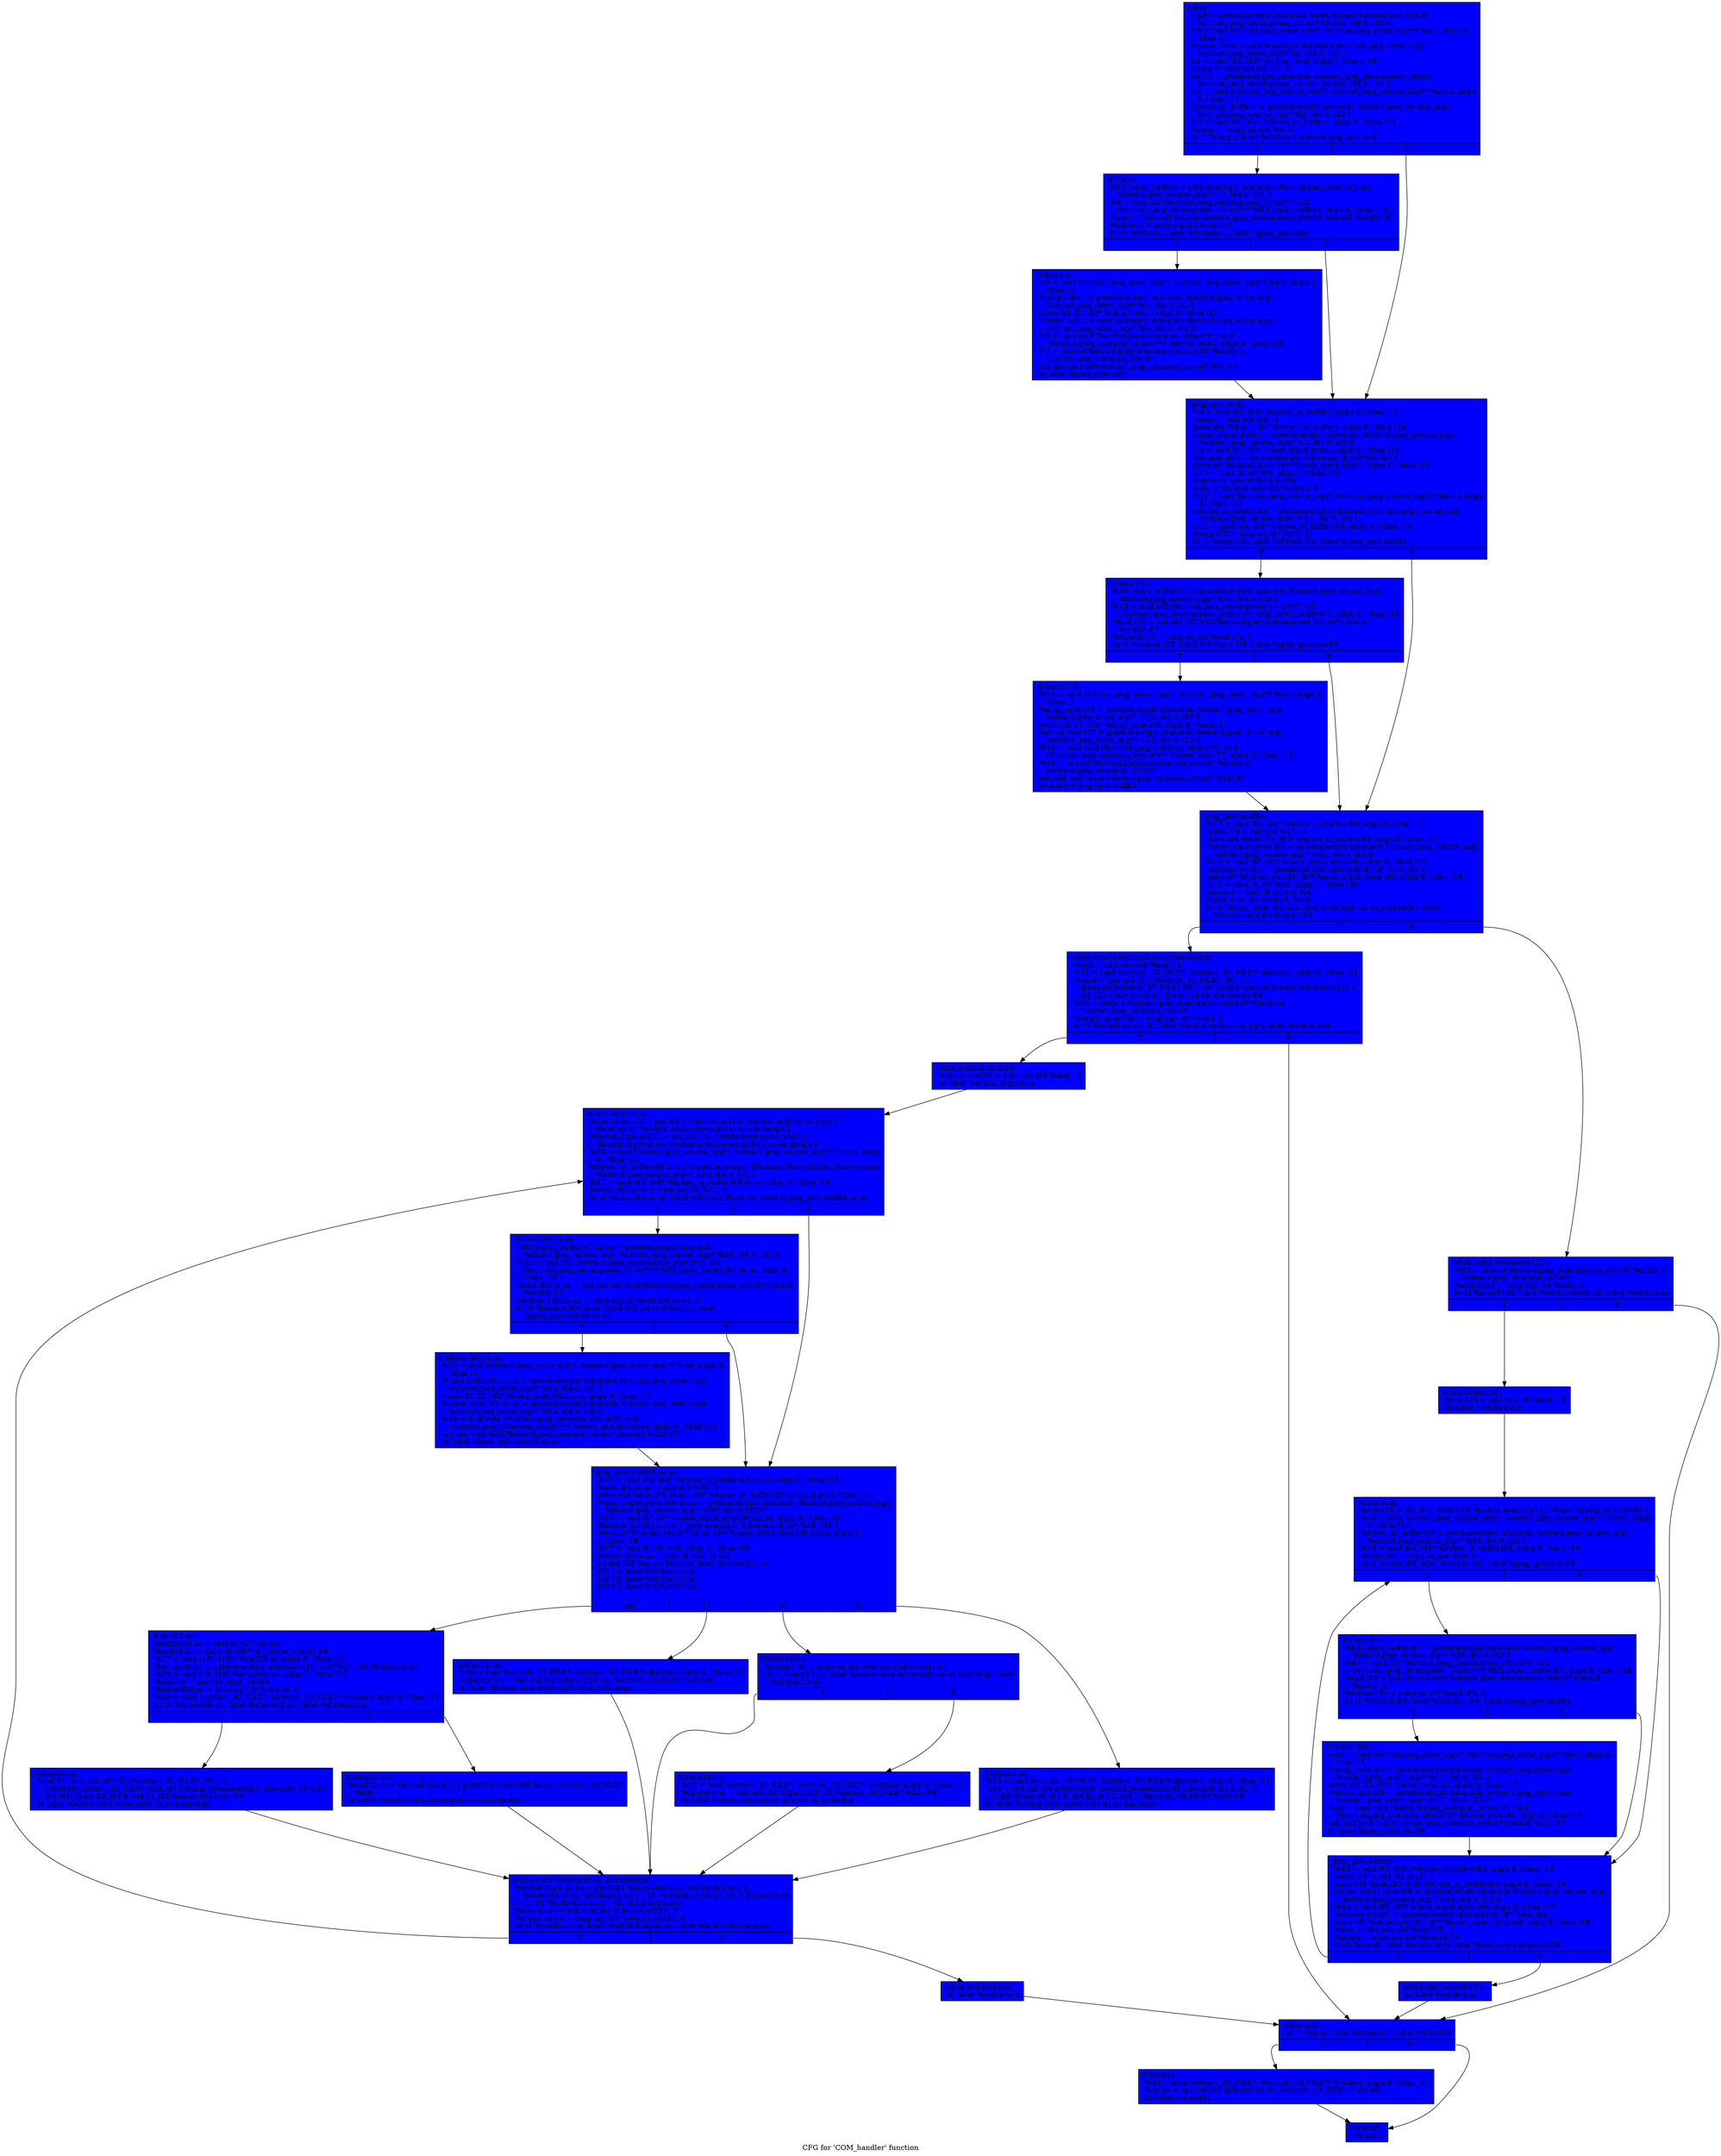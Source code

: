 digraph "CFG for 'COM_handler' function" {
	label="CFG for 'COM_handler' function";

	Node0x4fec9b0 [shape=record, style = filled, fillcolor = blue, label="{entry:\l  %err = getelementptr inbounds %struct.jpeg_decompress_struct,\l... %struct.jpeg_decompress_struct* %cinfo, i64 0, i32 0\l  %0 = load %struct.jpeg_error_mgr*, %struct.jpeg_error_mgr** %err, align 8,\l... !tbaa !2\l  %trace_level = getelementptr inbounds %struct.jpeg_error_mgr,\l... %struct.jpeg_error_mgr* %0, i64 0, i32 7\l  %1 = load i32, i32* %trace_level, align 4, !tbaa !10\l  %cmp = icmp sgt i32 %1, 0\l  %src.i = getelementptr inbounds %struct.jpeg_decompress_struct,\l... %struct.jpeg_decompress_struct* %cinfo, i64 0, i32 5\l  %2 = load %struct.jpeg_source_mgr*, %struct.jpeg_source_mgr** %src.i, align\l... 8, !tbaa !13\l  %bytes_in_buffer.i = getelementptr inbounds %struct.jpeg_source_mgr,\l... %struct.jpeg_source_mgr* %2, i64 0, i32 1\l  %3 = load i64, i64* %bytes_in_buffer.i, align 8, !tbaa !14\l  %cmp.i = icmp eq i64 %3, 0\l  br i1 %cmp.i, label %if.then.i, label %jpeg_getc.exit\l|{<s0>T|<s1>F}}"];
	Node0x4fec9b0:s0 -> Node0x4fed1e0;
	Node0x4fec9b0:s1 -> Node0x4fed230;
	Node0x4fed1e0 [shape=record, style = filled, fillcolor = blue, label="{if.then.i:                                        \l  %fill_input_buffer.i = getelementptr inbounds %struct.jpeg_source_mgr,\l... %struct.jpeg_source_mgr* %2, i64 0, i32 3\l  %4 = load i32 (%struct.jpeg_decompress_struct*)*, i32\l... (%struct.jpeg_decompress_struct*)** %fill_input_buffer.i, align 8, !tbaa !16\l  %call.i = tail call i32 %4(%struct.jpeg_decompress_struct* nonnull %cinfo) #7\l  %tobool.i = icmp eq i32 %call.i, 0\l  br i1 %tobool.i, label %if.then1.i, label %jpeg_getc.exit\l|{<s0>T|<s1>F}}"];
	Node0x4fed1e0:s0 -> Node0x4fec8b0;
	Node0x4fed1e0:s1 -> Node0x4fed230;
	Node0x4fec8b0 [shape=record, style = filled, fillcolor = blue, label="{if.then1.i:                                       \l  %5 = load %struct.jpeg_error_mgr*, %struct.jpeg_error_mgr** %err, align 8,\l... !tbaa !2\l  %msg_code.i = getelementptr inbounds %struct.jpeg_error_mgr,\l... %struct.jpeg_error_mgr* %5, i64 0, i32 5\l  store i32 22, i32* %msg_code.i, align 8, !tbaa !17\l  %error_exit.i = getelementptr inbounds %struct.jpeg_error_mgr,\l... %struct.jpeg_error_mgr* %5, i64 0, i32 0\l  %6 = load void (%struct.jpeg_common_struct*)*, void\l... (%struct.jpeg_common_struct*)** %error_exit.i, align 8, !tbaa !18\l  %7 = bitcast %struct.jpeg_decompress_struct* %cinfo to\l... %struct.jpeg_common_struct*\l  tail call void %6(%struct.jpeg_common_struct* %7) #7\l  br label %jpeg_getc.exit\l}"];
	Node0x4fec8b0 -> Node0x4fed230;
	Node0x4fed230 [shape=record, style = filled, fillcolor = blue, label="{jpeg_getc.exit:                                   \l  %8 = load i64, i64* %bytes_in_buffer.i, align 8, !tbaa !14\l  %dec.i = add i64 %8, -1\l  store i64 %dec.i, i64* %bytes_in_buffer.i, align 8, !tbaa !14\l  %next_input_byte.i = getelementptr inbounds %struct.jpeg_source_mgr,\l... %struct.jpeg_source_mgr* %2, i64 0, i32 0\l  %9 = load i8*, i8** %next_input_byte.i, align 8, !tbaa !19\l  %incdec.ptr.i = getelementptr inbounds i8, i8* %9, i64 1\l  store i8* %incdec.ptr.i, i8** %next_input_byte.i, align 8, !tbaa !19\l  %10 = load i8, i8* %9, align 1, !tbaa !20\l  %conv.i = zext i8 %10 to i64\l  %shl = shl nuw nsw i64 %conv.i, 8\l  %11 = load %struct.jpeg_source_mgr*, %struct.jpeg_source_mgr** %src.i, align\l... 8, !tbaa !13\l  %bytes_in_buffer.i69 = getelementptr inbounds %struct.jpeg_source_mgr,\l... %struct.jpeg_source_mgr* %11, i64 0, i32 1\l  %12 = load i64, i64* %bytes_in_buffer.i69, align 8, !tbaa !14\l  %cmp.i70 = icmp eq i64 %12, 0\l  br i1 %cmp.i70, label %if.then.i74, label %jpeg_getc.exit83\l|{<s0>T|<s1>F}}"];
	Node0x4fed230:s0 -> Node0x4fed5d0;
	Node0x4fed230:s1 -> Node0x4fde0d0;
	Node0x4fed5d0 [shape=record, style = filled, fillcolor = blue, label="{if.then.i74:                                      \l  %fill_input_buffer.i71 = getelementptr inbounds %struct.jpeg_source_mgr,\l... %struct.jpeg_source_mgr* %11, i64 0, i32 3\l  %13 = load i32 (%struct.jpeg_decompress_struct*)*, i32\l... (%struct.jpeg_decompress_struct*)** %fill_input_buffer.i71, align 8, !tbaa !16\l  %call.i72 = tail call i32 %13(%struct.jpeg_decompress_struct* nonnull\l... %cinfo) #7\l  %tobool.i73 = icmp eq i32 %call.i72, 0\l  br i1 %tobool.i73, label %if.then1.i78, label %jpeg_getc.exit83\l|{<s0>T|<s1>F}}"];
	Node0x4fed5d0:s0 -> Node0x4ff2300;
	Node0x4fed5d0:s1 -> Node0x4fde0d0;
	Node0x4ff2300 [shape=record, style = filled, fillcolor = blue, label="{if.then1.i78:                                     \l  %14 = load %struct.jpeg_error_mgr*, %struct.jpeg_error_mgr** %err, align 8,\l... !tbaa !2\l  %msg_code.i76 = getelementptr inbounds %struct.jpeg_error_mgr,\l... %struct.jpeg_error_mgr* %14, i64 0, i32 5\l  store i32 22, i32* %msg_code.i76, align 8, !tbaa !17\l  %error_exit.i77 = getelementptr inbounds %struct.jpeg_error_mgr,\l... %struct.jpeg_error_mgr* %14, i64 0, i32 0\l  %15 = load void (%struct.jpeg_common_struct*)*, void\l... (%struct.jpeg_common_struct*)** %error_exit.i77, align 8, !tbaa !18\l  %16 = bitcast %struct.jpeg_decompress_struct* %cinfo to\l... %struct.jpeg_common_struct*\l  tail call void %15(%struct.jpeg_common_struct* %16) #7\l  br label %jpeg_getc.exit83\l}"];
	Node0x4ff2300 -> Node0x4fde0d0;
	Node0x4fde0d0 [shape=record, style = filled, fillcolor = blue, label="{jpeg_getc.exit83:                                 \l  %17 = load i64, i64* %bytes_in_buffer.i69, align 8, !tbaa !14\l  %dec.i79 = add i64 %17, -1\l  store i64 %dec.i79, i64* %bytes_in_buffer.i69, align 8, !tbaa !14\l  %next_input_byte.i80 = getelementptr inbounds %struct.jpeg_source_mgr,\l... %struct.jpeg_source_mgr* %11, i64 0, i32 0\l  %18 = load i8*, i8** %next_input_byte.i80, align 8, !tbaa !19\l  %incdec.ptr.i81 = getelementptr inbounds i8, i8* %18, i64 1\l  store i8* %incdec.ptr.i81, i8** %next_input_byte.i80, align 8, !tbaa !19\l  %19 = load i8, i8* %18, align 1, !tbaa !20\l  %conv3 = zext i8 %19 to i64\l  %add = or i64 %conv3, %shl\l  br i1 %cmp, label %while.cond.outer.split.us.us.preheader, label\l... %while.cond.preheader125\l|{<s0>T|<s1>F}}"];
	Node0x4fde0d0:s0 -> Node0x4ff2e30;
	Node0x4fde0d0:s1 -> Node0x4ff2f50;
	Node0x4ff2f50 [shape=record, style = filled, fillcolor = blue, label="{while.cond.preheader125:                          \l  %20 = bitcast %struct.jpeg_decompress_struct* %cinfo to\l... %struct.jpeg_common_struct*\l  %cmp5134 = icmp ugt i64 %add, 2\l  br i1 %cmp5134, label %while.body.lr.ph, label %while.end\l|{<s0>T|<s1>F}}"];
	Node0x4ff2f50:s0 -> Node0x4ff31a0;
	Node0x4ff2f50:s1 -> Node0x4ff3270;
	Node0x4ff31a0 [shape=record, style = filled, fillcolor = blue, label="{while.body.lr.ph:                                 \l  %dec133 = add nsw i64 %add, -3\l  br label %while.body\l}"];
	Node0x4ff31a0 -> Node0x4ff3470;
	Node0x4ff2e30 [shape=record, style = filled, fillcolor = blue, label="{while.cond.outer.split.us.us.preheader:           \l  %sub = add nsw i64 %add, -2\l  %21 = load %struct._IO_FILE*, %struct._IO_FILE** @stderr, align 8, !tbaa !21\l  %call4 = tail call i32 (%struct._IO_FILE*, i8*, ...)\l... @fprintf(%struct._IO_FILE* %21, i8* nonnull getelementptr inbounds ([22 x\l... i8], [22 x i8]* @.str.47, i64 0, i64 0), i64 %sub) #8\l  %22 = bitcast %struct.jpeg_decompress_struct* %cinfo to\l... %struct.jpeg_common_struct*\l  %cmp5.us.us130 = icmp ugt i64 %add, 2\l  br i1 %cmp5.us.us130, label %while.body.us.us.lr.ph, label %while.end\l|{<s0>T|<s1>F}}"];
	Node0x4ff2e30:s0 -> Node0x4ff3910;
	Node0x4ff2e30:s1 -> Node0x4ff3270;
	Node0x4ff3910 [shape=record, style = filled, fillcolor = blue, label="{while.body.us.us.lr.ph:                           \l  %dec.us.us129 = add nsw i64 %add, -3\l  br label %while.body.us.us\l}"];
	Node0x4ff3910 -> Node0x4ff3b50;
	Node0x4fde1b0 [shape=record, style = filled, fillcolor = blue, label="{if.then25.us:                                     \l  %23 = load %struct._IO_FILE*, %struct._IO_FILE** @stderr, align 8, !tbaa !21\l  %24 = tail call i64 @fwrite(i8* nonnull getelementptr inbounds ([3 x i8], [3\l... x i8]* @.str.49, i64 0, i64 0), i64 2, i64 1, %struct._IO_FILE* %23) #8\l  br label %while.cond.outer.split.us.us.backedge\l}"];
	Node0x4fde1b0 -> Node0x4ff4340;
	Node0x4ff44c0 [shape=record, style = filled, fillcolor = blue, label="{if.then16.us:                                     \l  %cmp17.us = icmp eq i32 %lastch.0.ph.us131, 13\l  br i1 %cmp17.us, label %while.cond.outer.split.us.us.backedge, label\l... %if.then19.us\l|{<s0>T|<s1>F}}"];
	Node0x4ff44c0:s0 -> Node0x4ff4340;
	Node0x4ff44c0:s1 -> Node0x4ff46c0;
	Node0x4ff46c0 [shape=record, style = filled, fillcolor = blue, label="{if.then19.us:                                     \l  %25 = load %struct._IO_FILE*, %struct._IO_FILE** @stderr, align 8, !tbaa !21\l  %fputc64.us = tail call i32 @fputc(i32 10, %struct._IO_FILE* %25) #8\l  br label %while.cond.outer.split.us.us.backedge\l}"];
	Node0x4ff46c0 -> Node0x4ff4340;
	Node0x4ff4ba0 [shape=record, style = filled, fillcolor = blue, label="{if.then12.us:                                     \l  %26 = load %struct._IO_FILE*, %struct._IO_FILE** @stderr, align 8, !tbaa !21\l  %fputc67.us = tail call i32 @fputc(i32 10, %struct._IO_FILE* %26) #8\l  br label %while.cond.outer.split.us.us.backedge\l}"];
	Node0x4ff4ba0 -> Node0x4ff4340;
	Node0x4ff4e40 [shape=record, style = filled, fillcolor = blue, label="{if.else27.us:                                     \l  %idxprom.us = zext i8 %37 to i64\l  %call28.us = tail call i16** @__ctype_b_loc() #9\l  %27 = load i16*, i16** %call28.us, align 8, !tbaa !21\l  %arrayidx.us = getelementptr inbounds i16, i16* %27, i64 %idxprom.us\l  %28 = load i16, i16* %arrayidx.us, align 2, !tbaa !22\l  %and.us = and i16 %28, 16384\l  %tobool30.us = icmp eq i16 %and.us, 0\l  %29 = load %struct._IO_FILE*, %struct._IO_FILE** @stderr, align 8, !tbaa !21\l  br i1 %tobool30.us, label %if.else33.us, label %if.then31.us\l|{<s0>T|<s1>F}}"];
	Node0x4ff4e40:s0 -> Node0x4ff5ae0;
	Node0x4ff4e40:s1 -> Node0x4ff5bc0;
	Node0x4ff5bc0 [shape=record, style = filled, fillcolor = blue, label="{if.then31.us:                                     \l  %call32.us = tail call i32 @_IO_putc(i32 %conv.i98.le.us, %struct._IO_FILE*\l... %29)\l  br label %while.cond.outer.split.us.us.backedge\l}"];
	Node0x4ff5bc0 -> Node0x4ff4340;
	Node0x4ff5ae0 [shape=record, style = filled, fillcolor = blue, label="{if.else33.us:                                     \l  %call34.us = tail call i32 (%struct._IO_FILE*, i8*, ...)\l... @fprintf(%struct._IO_FILE* %29, i8* nonnull getelementptr inbounds ([6 x i8],\l... [6 x i8]* @.str.50, i64 0, i64 0), i32 %conv.i98.le.us) #8\l  br label %while.cond.outer.split.us.us.backedge\l}"];
	Node0x4ff5ae0 -> Node0x4ff4340;
	Node0x4ff4340 [shape=record, style = filled, fillcolor = blue, label="{while.cond.outer.split.us.us.backedge:            \l  %lastch.0.ph.us.be = phi i32 [ %conv.i98.le.us, %if.else33.us ], [\l... %conv.i98.le.us, %if.then31.us ], [ 13, %if.then12.us ], [ 10, %if.then19.us\l... ], [ 10, %if.then16.us ], [ 92, %if.then25.us ]\l  %dec.us.us = add nsw i64 %dec.us.us132, -1\l  %cmp5.us.us = icmp sgt i64 %dec.us.us132, 0\l  br i1 %cmp5.us.us, label %while.body.us.us, label %while.end.loopexit\l|{<s0>T|<s1>F}}"];
	Node0x4ff4340:s0 -> Node0x4ff3b50;
	Node0x4ff4340:s1 -> Node0x4ff6670;
	Node0x4ff3b50 [shape=record, style = filled, fillcolor = blue, label="{while.body.us.us:                                 \l  %dec.us.us132 = phi i64 [ %dec.us.us129, %while.body.us.us.lr.ph ], [\l... %dec.us.us, %while.cond.outer.split.us.us.backedge ]\l  %lastch.0.ph.us131 = phi i32 [ 0, %while.body.us.us.lr.ph ], [\l... %lastch.0.ph.us.be, %while.cond.outer.split.us.us.backedge ]\l  %30 = load %struct.jpeg_source_mgr*, %struct.jpeg_source_mgr** %src.i, align\l... 8, !tbaa !13\l  %bytes_in_buffer.i85.us.us = getelementptr inbounds %struct.jpeg_source_mgr,\l... %struct.jpeg_source_mgr* %30, i64 0, i32 1\l  %31 = load i64, i64* %bytes_in_buffer.i85.us.us, align 8, !tbaa !14\l  %cmp.i86.us.us = icmp eq i64 %31, 0\l  br i1 %cmp.i86.us.us, label %if.then.i90.us.us, label %jpeg_getc.exit99.us.us\l|{<s0>T|<s1>F}}"];
	Node0x4ff3b50:s0 -> Node0x4ff6a30;
	Node0x4ff3b50:s1 -> Node0x4ff6b10;
	Node0x4ff6a30 [shape=record, style = filled, fillcolor = blue, label="{if.then.i90.us.us:                                \l  %fill_input_buffer.i87.us.us = getelementptr inbounds\l... %struct.jpeg_source_mgr, %struct.jpeg_source_mgr* %30, i64 0, i32 3\l  %32 = load i32 (%struct.jpeg_decompress_struct*)*, i32\l... (%struct.jpeg_decompress_struct*)** %fill_input_buffer.i87.us.us, align 8,\l... !tbaa !16\l  %call.i88.us.us = tail call i32 %32(%struct.jpeg_decompress_struct* nonnull\l... %cinfo) #7\l  %tobool.i89.us.us = icmp eq i32 %call.i88.us.us, 0\l  br i1 %tobool.i89.us.us, label %if.then1.i94.us.us, label\l... %jpeg_getc.exit99.us.us\l|{<s0>T|<s1>F}}"];
	Node0x4ff6a30:s0 -> Node0x4ff7010;
	Node0x4ff6a30:s1 -> Node0x4ff6b10;
	Node0x4ff7010 [shape=record, style = filled, fillcolor = blue, label="{if.then1.i94.us.us:                               \l  %33 = load %struct.jpeg_error_mgr*, %struct.jpeg_error_mgr** %err, align 8,\l... !tbaa !2\l  %msg_code.i92.us.us = getelementptr inbounds %struct.jpeg_error_mgr,\l... %struct.jpeg_error_mgr* %33, i64 0, i32 5\l  store i32 22, i32* %msg_code.i92.us.us, align 8, !tbaa !17\l  %error_exit.i93.us.us = getelementptr inbounds %struct.jpeg_error_mgr,\l... %struct.jpeg_error_mgr* %33, i64 0, i32 0\l  %34 = load void (%struct.jpeg_common_struct*)*, void\l... (%struct.jpeg_common_struct*)** %error_exit.i93.us.us, align 8, !tbaa !18\l  tail call void %34(%struct.jpeg_common_struct* nonnull %22) #7\l  br label %jpeg_getc.exit99.us.us\l}"];
	Node0x4ff7010 -> Node0x4ff6b10;
	Node0x4ff6b10 [shape=record, style = filled, fillcolor = blue, label="{jpeg_getc.exit99.us.us:                           \l  %35 = load i64, i64* %bytes_in_buffer.i85.us.us, align 8, !tbaa !14\l  %dec.i95.us.us = add i64 %35, -1\l  store i64 %dec.i95.us.us, i64* %bytes_in_buffer.i85.us.us, align 8, !tbaa !14\l  %next_input_byte.i96.us.us = getelementptr inbounds %struct.jpeg_source_mgr,\l... %struct.jpeg_source_mgr* %30, i64 0, i32 0\l  %36 = load i8*, i8** %next_input_byte.i96.us.us, align 8, !tbaa !19\l  %incdec.ptr.i97.us.us = getelementptr inbounds i8, i8* %36, i64 1\l  store i8* %incdec.ptr.i97.us.us, i8** %next_input_byte.i96.us.us, align 8,\l... !tbaa !19\l  %37 = load i8, i8* %36, align 1, !tbaa !20\l  %conv.i98.le.us = zext i8 %37 to i32\l  switch i32 %conv.i98.le.us, label %if.else27.us [\l    i32 13, label %if.then12.us\l    i32 10, label %if.then16.us\l    i32 92, label %if.then25.us\l  ]\l|{<s0>def|<s1>13|<s2>10|<s3>92}}"];
	Node0x4ff6b10:s0 -> Node0x4ff4e40;
	Node0x4ff6b10:s1 -> Node0x4ff4ba0;
	Node0x4ff6b10:s2 -> Node0x4ff44c0;
	Node0x4ff6b10:s3 -> Node0x4fde1b0;
	Node0x4ff3470 [shape=record, style = filled, fillcolor = blue, label="{while.body:                                       \l  %dec135 = phi i64 [ %dec133, %while.body.lr.ph ], [ %dec, %jpeg_getc.exit99 ]\l  %38 = load %struct.jpeg_source_mgr*, %struct.jpeg_source_mgr** %src.i, align\l... 8, !tbaa !13\l  %bytes_in_buffer.i85 = getelementptr inbounds %struct.jpeg_source_mgr,\l... %struct.jpeg_source_mgr* %38, i64 0, i32 1\l  %39 = load i64, i64* %bytes_in_buffer.i85, align 8, !tbaa !14\l  %cmp.i86 = icmp eq i64 %39, 0\l  br i1 %cmp.i86, label %if.then.i90, label %jpeg_getc.exit99\l|{<s0>T|<s1>F}}"];
	Node0x4ff3470:s0 -> Node0x4ff7e50;
	Node0x4ff3470:s1 -> Node0x4ff7aa0;
	Node0x4ff7e50 [shape=record, style = filled, fillcolor = blue, label="{if.then.i90:                                      \l  %fill_input_buffer.i87 = getelementptr inbounds %struct.jpeg_source_mgr,\l... %struct.jpeg_source_mgr* %38, i64 0, i32 3\l  %40 = load i32 (%struct.jpeg_decompress_struct*)*, i32\l... (%struct.jpeg_decompress_struct*)** %fill_input_buffer.i87, align 8, !tbaa !16\l  %call.i88 = tail call i32 %40(%struct.jpeg_decompress_struct* nonnull\l... %cinfo) #7\l  %tobool.i89 = icmp eq i32 %call.i88, 0\l  br i1 %tobool.i89, label %if.then1.i94, label %jpeg_getc.exit99\l|{<s0>T|<s1>F}}"];
	Node0x4ff7e50:s0 -> Node0x4ff8260;
	Node0x4ff7e50:s1 -> Node0x4ff7aa0;
	Node0x4ff8260 [shape=record, style = filled, fillcolor = blue, label="{if.then1.i94:                                     \l  %41 = load %struct.jpeg_error_mgr*, %struct.jpeg_error_mgr** %err, align 8,\l... !tbaa !2\l  %msg_code.i92 = getelementptr inbounds %struct.jpeg_error_mgr,\l... %struct.jpeg_error_mgr* %41, i64 0, i32 5\l  store i32 22, i32* %msg_code.i92, align 8, !tbaa !17\l  %error_exit.i93 = getelementptr inbounds %struct.jpeg_error_mgr,\l... %struct.jpeg_error_mgr* %41, i64 0, i32 0\l  %42 = load void (%struct.jpeg_common_struct*)*, void\l... (%struct.jpeg_common_struct*)** %error_exit.i93, align 8, !tbaa !18\l  tail call void %42(%struct.jpeg_common_struct* nonnull %20) #7\l  br label %jpeg_getc.exit99\l}"];
	Node0x4ff8260 -> Node0x4ff7aa0;
	Node0x4ff7aa0 [shape=record, style = filled, fillcolor = blue, label="{jpeg_getc.exit99:                                 \l  %43 = load i64, i64* %bytes_in_buffer.i85, align 8, !tbaa !14\l  %dec.i95 = add i64 %43, -1\l  store i64 %dec.i95, i64* %bytes_in_buffer.i85, align 8, !tbaa !14\l  %next_input_byte.i96 = getelementptr inbounds %struct.jpeg_source_mgr,\l... %struct.jpeg_source_mgr* %38, i64 0, i32 0\l  %44 = load i8*, i8** %next_input_byte.i96, align 8, !tbaa !19\l  %incdec.ptr.i97 = getelementptr inbounds i8, i8* %44, i64 1\l  store i8* %incdec.ptr.i97, i8** %next_input_byte.i96, align 8, !tbaa !19\l  %dec = add nsw i64 %dec135, -1\l  %cmp5 = icmp sgt i64 %dec135, 0\l  br i1 %cmp5, label %while.body, label %while.end.loopexit136\l|{<s0>T|<s1>F}}"];
	Node0x4ff7aa0:s0 -> Node0x4ff3470;
	Node0x4ff7aa0:s1 -> Node0x4ff9240;
	Node0x4ff6670 [shape=record, style = filled, fillcolor = blue, label="{while.end.loopexit:                               \l  br label %while.end\l}"];
	Node0x4ff6670 -> Node0x4ff3270;
	Node0x4ff9240 [shape=record, style = filled, fillcolor = blue, label="{while.end.loopexit136:                            \l  br label %while.end\l}"];
	Node0x4ff9240 -> Node0x4ff3270;
	Node0x4ff3270 [shape=record, style = filled, fillcolor = blue, label="{while.end:                                        \l  br i1 %cmp, label %if.then41, label %if.end43\l|{<s0>T|<s1>F}}"];
	Node0x4ff3270:s0 -> Node0x4ff9340;
	Node0x4ff3270:s1 -> Node0x4ff9390;
	Node0x4ff9340 [shape=record, style = filled, fillcolor = blue, label="{if.then41:                                        \l  %45 = load %struct._IO_FILE*, %struct._IO_FILE** @stderr, align 8, !tbaa !21\l  %fputc = tail call i32 @fputc(i32 10, %struct._IO_FILE* %45) #8\l  br label %if.end43\l}"];
	Node0x4ff9340 -> Node0x4ff9390;
	Node0x4ff9390 [shape=record, style = filled, fillcolor = blue, label="{if.end43:                                         \l  ret i32 1\l}"];
}
